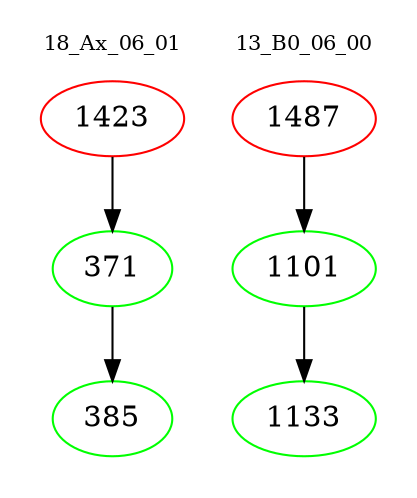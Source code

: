 digraph{
subgraph cluster_0 {
color = white
label = "18_Ax_06_01";
fontsize=10;
T0_1423 [label="1423", color="red"]
T0_1423 -> T0_371 [color="black"]
T0_371 [label="371", color="green"]
T0_371 -> T0_385 [color="black"]
T0_385 [label="385", color="green"]
}
subgraph cluster_1 {
color = white
label = "13_B0_06_00";
fontsize=10;
T1_1487 [label="1487", color="red"]
T1_1487 -> T1_1101 [color="black"]
T1_1101 [label="1101", color="green"]
T1_1101 -> T1_1133 [color="black"]
T1_1133 [label="1133", color="green"]
}
}
